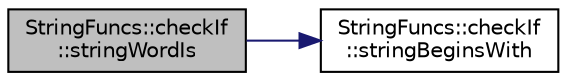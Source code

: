 digraph "StringFuncs::checkIf::stringWordIs"
{
 // INTERACTIVE_SVG=YES
 // LATEX_PDF_SIZE
  edge [fontname="Helvetica",fontsize="10",labelfontname="Helvetica",labelfontsize="10"];
  node [fontname="Helvetica",fontsize="10",shape=record];
  rankdir="LR";
  Node1 [label="StringFuncs::checkIf\l::stringWordIs",height=0.2,width=0.4,color="black", fillcolor="grey75", style="filled", fontcolor="black",tooltip=" "];
  Node1 -> Node2 [color="midnightblue",fontsize="10",style="solid",fontname="Helvetica"];
  Node2 [label="StringFuncs::checkIf\l::stringBeginsWith",height=0.2,width=0.4,color="black", fillcolor="white", style="filled",URL="$namespaceStringFuncs_1_1checkIf.html#a3fa6f9da7cb6e6bb8088c7131bc2fbc5",tooltip=" "];
}
